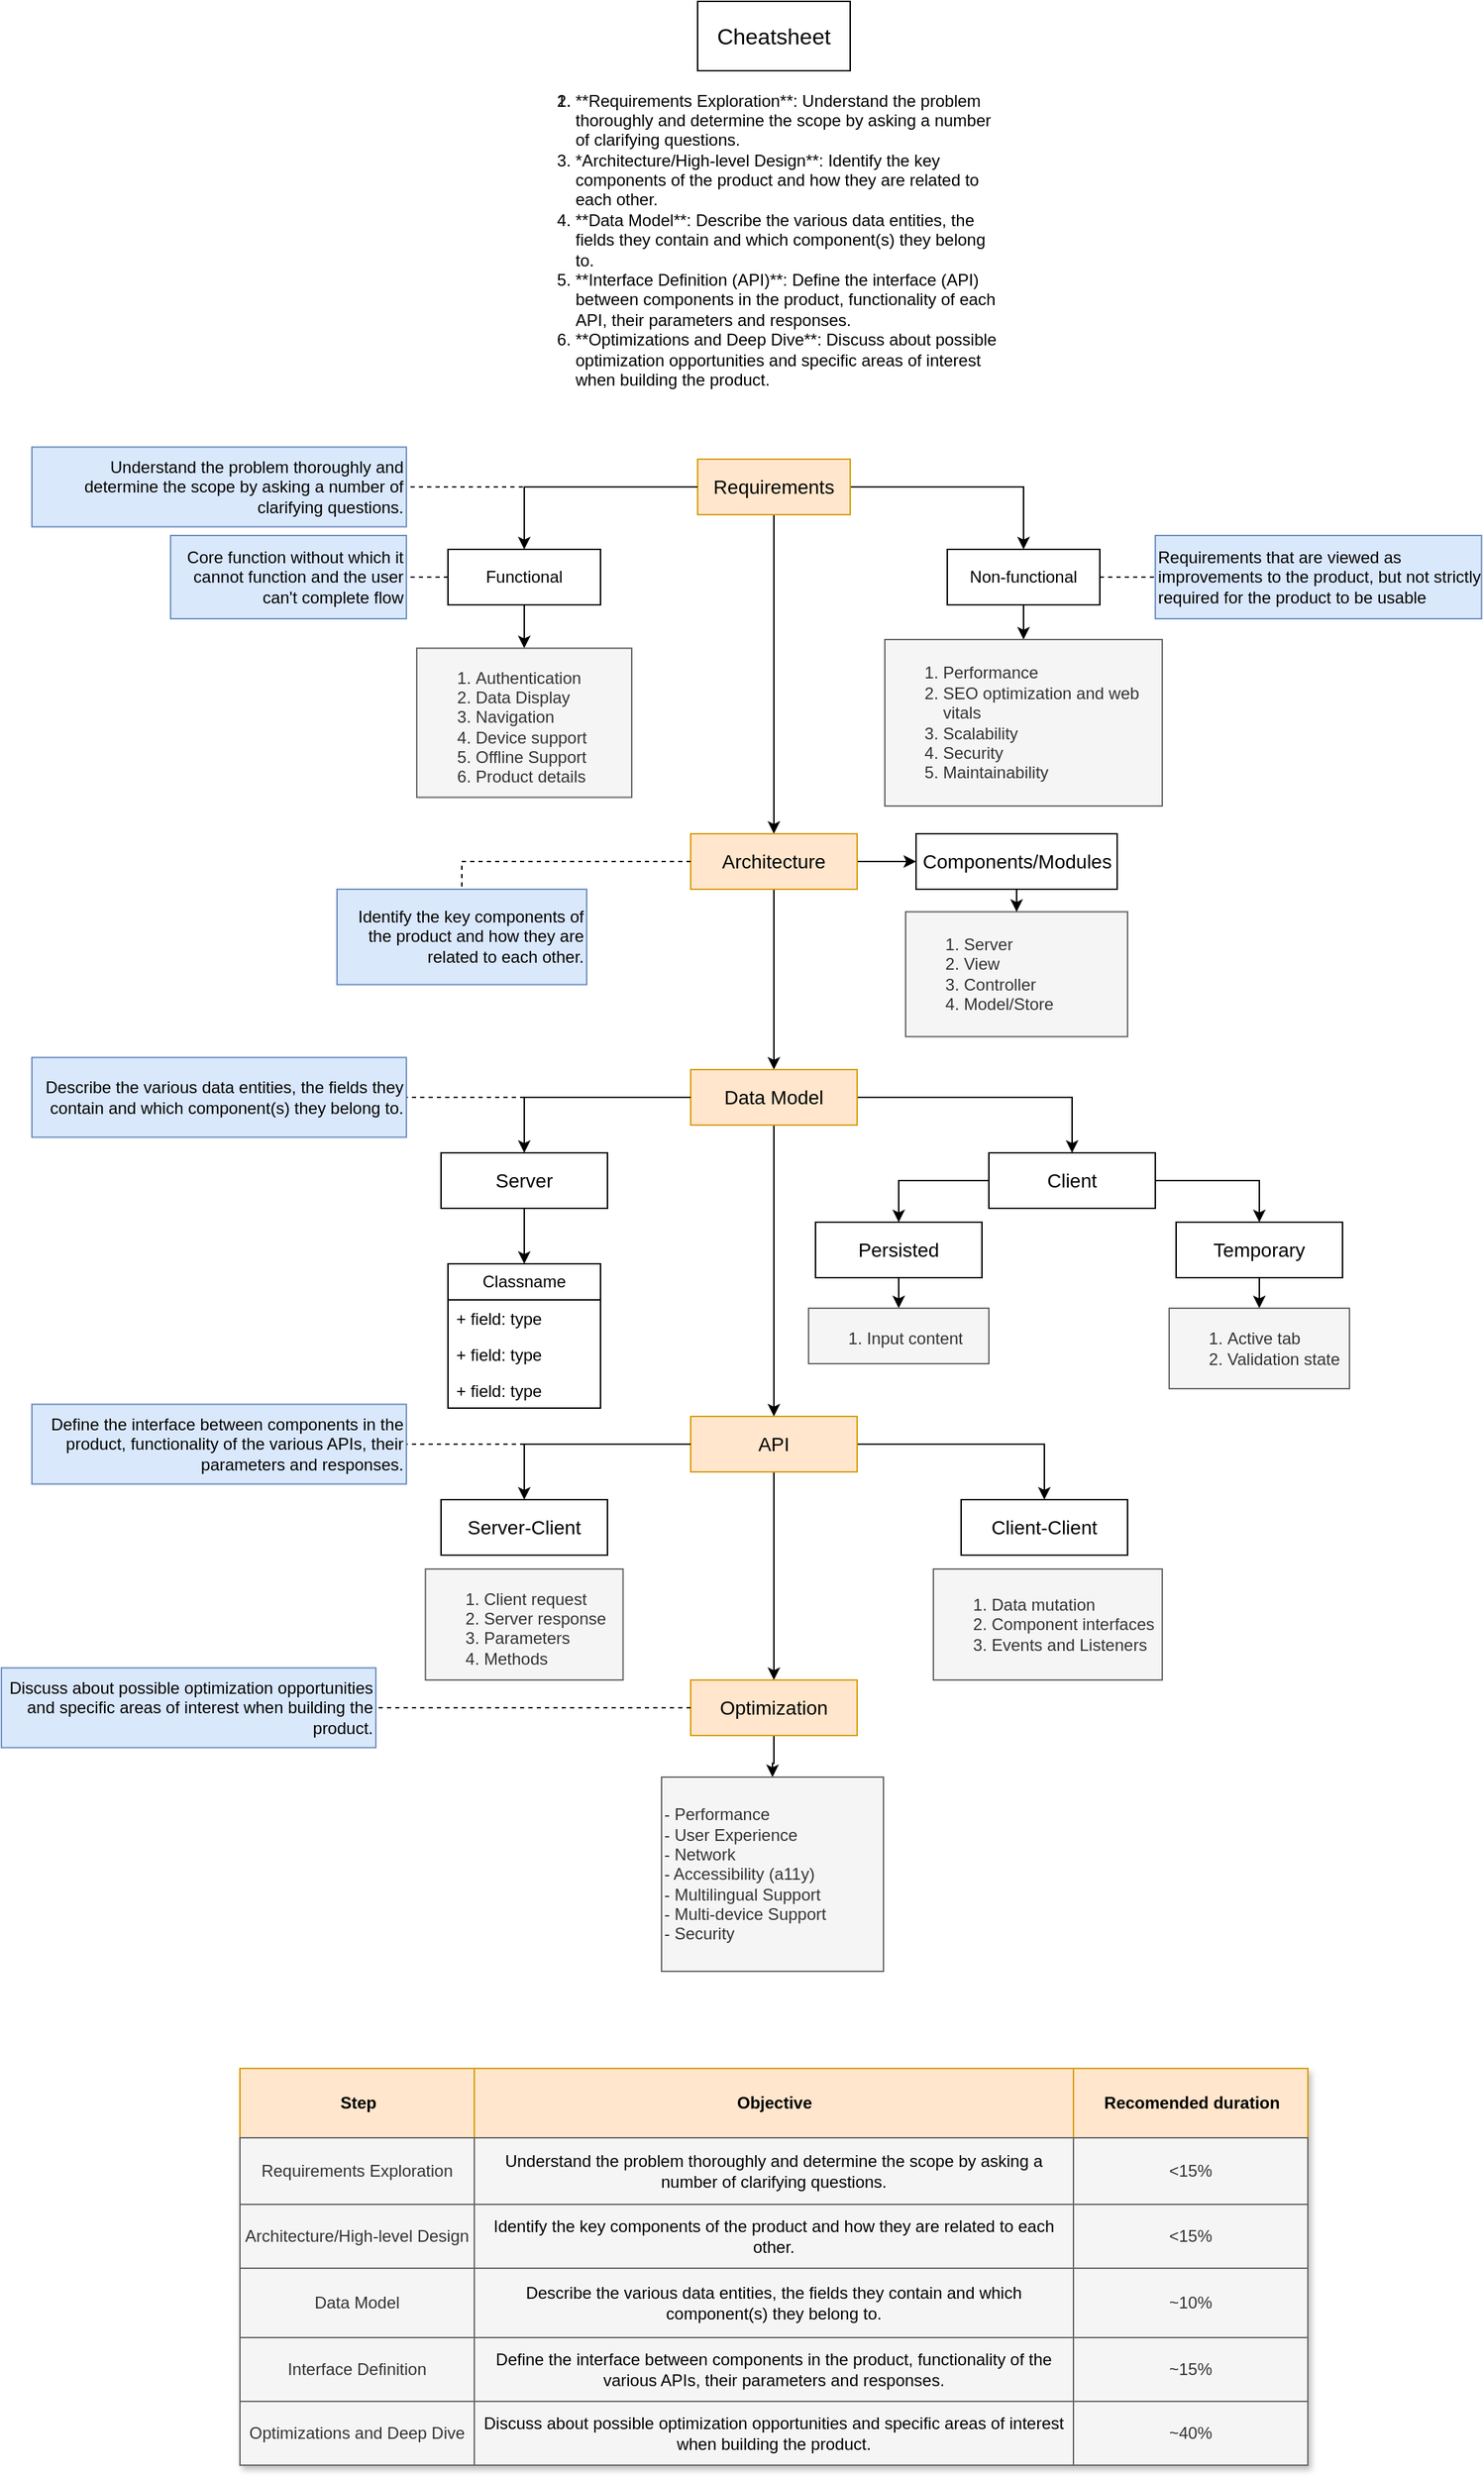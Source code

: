 <mxfile version="24.7.17">
  <diagram name="Page-1" id="-zDqlCvs8vwu8jF6GkFP">
    <mxGraphModel dx="1958" dy="2736" grid="1" gridSize="10" guides="1" tooltips="1" connect="1" arrows="1" fold="1" page="1" pageScale="1" pageWidth="827" pageHeight="1169" math="0" shadow="0">
      <root>
        <mxCell id="0" />
        <mxCell id="1" parent="0" />
        <mxCell id="InbcQs_QMR702Ag8rzXp-1" value="Cheatsheet" style="html=1;whiteSpace=wrap;fontSize=16;" vertex="1" parent="1">
          <mxGeometry x="440" y="-210" width="110" height="50" as="geometry" />
        </mxCell>
        <mxCell id="InbcQs_QMR702Ag8rzXp-44" value="" style="edgeStyle=orthogonalEdgeStyle;rounded=0;orthogonalLoop=1;jettySize=auto;html=1;" edge="1" parent="1" source="InbcQs_QMR702Ag8rzXp-2" target="InbcQs_QMR702Ag8rzXp-43">
          <mxGeometry relative="1" as="geometry" />
        </mxCell>
        <mxCell id="InbcQs_QMR702Ag8rzXp-47" value="" style="edgeStyle=orthogonalEdgeStyle;rounded=0;orthogonalLoop=1;jettySize=auto;html=1;" edge="1" parent="1" source="InbcQs_QMR702Ag8rzXp-2" target="InbcQs_QMR702Ag8rzXp-26">
          <mxGeometry relative="1" as="geometry" />
        </mxCell>
        <mxCell id="InbcQs_QMR702Ag8rzXp-48" value="" style="edgeStyle=orthogonalEdgeStyle;rounded=0;orthogonalLoop=1;jettySize=auto;html=1;" edge="1" parent="1" source="InbcQs_QMR702Ag8rzXp-2" target="InbcQs_QMR702Ag8rzXp-27">
          <mxGeometry relative="1" as="geometry" />
        </mxCell>
        <mxCell id="InbcQs_QMR702Ag8rzXp-2" value="Requirements" style="html=1;whiteSpace=wrap;fontSize=14;fillColor=#ffe6cc;strokeColor=#d79b00;" vertex="1" parent="1">
          <mxGeometry x="440" y="120" width="110" height="40" as="geometry" />
        </mxCell>
        <mxCell id="InbcQs_QMR702Ag8rzXp-52" value="" style="edgeStyle=orthogonalEdgeStyle;rounded=0;orthogonalLoop=1;jettySize=auto;html=1;" edge="1" parent="1" source="InbcQs_QMR702Ag8rzXp-26" target="InbcQs_QMR702Ag8rzXp-39">
          <mxGeometry relative="1" as="geometry" />
        </mxCell>
        <mxCell id="InbcQs_QMR702Ag8rzXp-26" value="Functional" style="html=1;whiteSpace=wrap;fontSize=12;" vertex="1" parent="1">
          <mxGeometry x="260" y="185" width="110" height="40" as="geometry" />
        </mxCell>
        <mxCell id="InbcQs_QMR702Ag8rzXp-53" value="" style="edgeStyle=orthogonalEdgeStyle;rounded=0;orthogonalLoop=1;jettySize=auto;html=1;" edge="1" parent="1" source="InbcQs_QMR702Ag8rzXp-27" target="InbcQs_QMR702Ag8rzXp-40">
          <mxGeometry relative="1" as="geometry" />
        </mxCell>
        <mxCell id="InbcQs_QMR702Ag8rzXp-27" value="Non-functional" style="html=1;whiteSpace=wrap;fontSize=12;" vertex="1" parent="1">
          <mxGeometry x="620" y="185" width="110" height="40" as="geometry" />
        </mxCell>
        <mxCell id="InbcQs_QMR702Ag8rzXp-40" value="&lt;ol&gt;&lt;li&gt;Performance&lt;/li&gt;&lt;li&gt;SEO optimization and web vitals&lt;/li&gt;&lt;li&gt;Scalability&lt;/li&gt;&lt;li&gt;&lt;span style=&quot;background-color: initial;&quot;&gt;Security&lt;/span&gt;&lt;br&gt;&lt;/li&gt;&lt;li&gt;Maintainability&amp;nbsp;&lt;/li&gt;&lt;/ol&gt;" style="text;html=1;whiteSpace=wrap;verticalAlign=middle;overflow=hidden;fillColor=#f5f5f5;fontColor=#333333;strokeColor=#666666;" vertex="1" parent="1">
          <mxGeometry x="575" y="250" width="200" height="120" as="geometry" />
        </mxCell>
        <mxCell id="InbcQs_QMR702Ag8rzXp-41" value="&lt;ol&gt;&lt;li&gt;&lt;li&gt;**Requirements Exploration**: Understand the problem thoroughly and determine the scope by asking a number of clarifying questions.&lt;/li&gt;&lt;li&gt;*Architecture/High-level Design**: Identify the key components of the product and how they are related to each other.&lt;/li&gt;&lt;li&gt;**Data Model**: Describe the various data entities, the fields they contain and which component(s) they belong to.&lt;/li&gt;&lt;li&gt;**Interface Definition (API)**: Define the interface (API) between components in the product, functionality of each API, their parameters and responses.&lt;/li&gt;&lt;li&gt;**Optimizations and Deep Dive**: Discuss about possible optimization opportunities and specific areas of interest when building the product.&lt;/li&gt;&lt;/li&gt;&lt;/ol&gt;" style="text;strokeColor=none;fillColor=none;html=1;whiteSpace=wrap;verticalAlign=middle;overflow=hidden;" vertex="1" parent="1">
          <mxGeometry x="310" y="-160" width="350" height="240" as="geometry" />
        </mxCell>
        <mxCell id="InbcQs_QMR702Ag8rzXp-46" value="" style="edgeStyle=orthogonalEdgeStyle;rounded=0;orthogonalLoop=1;jettySize=auto;html=1;" edge="1" parent="1" source="InbcQs_QMR702Ag8rzXp-43" target="InbcQs_QMR702Ag8rzXp-45">
          <mxGeometry relative="1" as="geometry" />
        </mxCell>
        <mxCell id="InbcQs_QMR702Ag8rzXp-58" value="" style="edgeStyle=orthogonalEdgeStyle;rounded=0;orthogonalLoop=1;jettySize=auto;html=1;" edge="1" parent="1" source="InbcQs_QMR702Ag8rzXp-43" target="InbcQs_QMR702Ag8rzXp-57">
          <mxGeometry relative="1" as="geometry" />
        </mxCell>
        <mxCell id="InbcQs_QMR702Ag8rzXp-43" value="Architecture" style="whiteSpace=wrap;html=1;fontSize=14;fillColor=#ffe6cc;strokeColor=#d79b00;" vertex="1" parent="1">
          <mxGeometry x="435" y="390" width="120" height="40" as="geometry" />
        </mxCell>
        <mxCell id="InbcQs_QMR702Ag8rzXp-56" value="" style="edgeStyle=orthogonalEdgeStyle;rounded=0;orthogonalLoop=1;jettySize=auto;html=1;" edge="1" parent="1" source="InbcQs_QMR702Ag8rzXp-45" target="InbcQs_QMR702Ag8rzXp-51">
          <mxGeometry relative="1" as="geometry" />
        </mxCell>
        <mxCell id="InbcQs_QMR702Ag8rzXp-45" value="Components/Modules" style="whiteSpace=wrap;html=1;fontSize=14;" vertex="1" parent="1">
          <mxGeometry x="597.5" y="390" width="145" height="40" as="geometry" />
        </mxCell>
        <mxCell id="InbcQs_QMR702Ag8rzXp-51" value="&lt;ol&gt;&lt;li&gt;Server&lt;/li&gt;&lt;li&gt;View&lt;/li&gt;&lt;li&gt;Controller&lt;/li&gt;&lt;li&gt;Model/Store&lt;/li&gt;&lt;/ol&gt;" style="text;strokeColor=#666666;fillColor=#f5f5f5;html=1;whiteSpace=wrap;verticalAlign=middle;overflow=hidden;labelBorderColor=none;fontColor=#333333;" vertex="1" parent="1">
          <mxGeometry x="590" y="446.25" width="160" height="90" as="geometry" />
        </mxCell>
        <mxCell id="InbcQs_QMR702Ag8rzXp-81" value="" style="edgeStyle=orthogonalEdgeStyle;rounded=0;orthogonalLoop=1;jettySize=auto;html=1;" edge="1" parent="1" source="InbcQs_QMR702Ag8rzXp-57" target="InbcQs_QMR702Ag8rzXp-80">
          <mxGeometry relative="1" as="geometry" />
        </mxCell>
        <mxCell id="InbcQs_QMR702Ag8rzXp-83" value="" style="edgeStyle=orthogonalEdgeStyle;rounded=0;orthogonalLoop=1;jettySize=auto;html=1;" edge="1" parent="1" source="InbcQs_QMR702Ag8rzXp-57" target="InbcQs_QMR702Ag8rzXp-82">
          <mxGeometry relative="1" as="geometry" />
        </mxCell>
        <mxCell id="InbcQs_QMR702Ag8rzXp-125" value="" style="edgeStyle=orthogonalEdgeStyle;rounded=0;orthogonalLoop=1;jettySize=auto;html=1;" edge="1" parent="1" source="InbcQs_QMR702Ag8rzXp-57" target="InbcQs_QMR702Ag8rzXp-124">
          <mxGeometry relative="1" as="geometry" />
        </mxCell>
        <mxCell id="InbcQs_QMR702Ag8rzXp-57" value="Data Model" style="whiteSpace=wrap;html=1;fontSize=14;fillColor=#ffe6cc;strokeColor=#d79b00;" vertex="1" parent="1">
          <mxGeometry x="435" y="560" width="120" height="40" as="geometry" />
        </mxCell>
        <mxCell id="InbcQs_QMR702Ag8rzXp-62" value="" style="endArrow=none;dashed=1;html=1;rounded=0;exitX=0;exitY=0.5;exitDx=0;exitDy=0;" edge="1" parent="1" source="InbcQs_QMR702Ag8rzXp-2" target="InbcQs_QMR702Ag8rzXp-69">
          <mxGeometry width="50" height="50" relative="1" as="geometry">
            <mxPoint x="20" y="140" as="sourcePoint" />
            <mxPoint x="430" y="140" as="targetPoint" />
          </mxGeometry>
        </mxCell>
        <mxCell id="InbcQs_QMR702Ag8rzXp-69" value="Understand the problem thoroughly and determine the scope by asking a number of clarifying questions." style="html=1;whiteSpace=wrap;align=right;fillColor=#dae8fc;strokeColor=#6c8ebf;" vertex="1" parent="1">
          <mxGeometry x="-40" y="111.25" width="270" height="57.5" as="geometry" />
        </mxCell>
        <mxCell id="InbcQs_QMR702Ag8rzXp-70" value="" style="endArrow=none;dashed=1;html=1;rounded=0;" edge="1" parent="1" target="InbcQs_QMR702Ag8rzXp-71" source="InbcQs_QMR702Ag8rzXp-43">
          <mxGeometry width="50" height="50" relative="1" as="geometry">
            <mxPoint x="420" y="410" as="sourcePoint" />
            <mxPoint x="410" y="410" as="targetPoint" />
            <Array as="points">
              <mxPoint x="270" y="410" />
            </Array>
          </mxGeometry>
        </mxCell>
        <mxCell id="InbcQs_QMR702Ag8rzXp-71" value="Identify the key components of the product and how they are related to each other." style="html=1;whiteSpace=wrap;align=right;fillColor=#dae8fc;strokeColor=#6c8ebf;" vertex="1" parent="1">
          <mxGeometry x="180" y="430" width="180" height="68.75" as="geometry" />
        </mxCell>
        <mxCell id="InbcQs_QMR702Ag8rzXp-72" value="" style="endArrow=none;dashed=1;html=1;rounded=0;" edge="1" parent="1" target="InbcQs_QMR702Ag8rzXp-73" source="InbcQs_QMR702Ag8rzXp-57">
          <mxGeometry width="50" height="50" relative="1" as="geometry">
            <mxPoint x="435" y="580" as="sourcePoint" />
            <mxPoint x="410" y="580" as="targetPoint" />
          </mxGeometry>
        </mxCell>
        <mxCell id="InbcQs_QMR702Ag8rzXp-73" value="Describe the various data entities, the fields they contain and which component(s) they belong to." style="html=1;whiteSpace=wrap;align=right;fillColor=#dae8fc;strokeColor=#6c8ebf;" vertex="1" parent="1">
          <mxGeometry x="-40" y="551.25" width="270" height="57.5" as="geometry" />
        </mxCell>
        <mxCell id="InbcQs_QMR702Ag8rzXp-75" value="&lt;span style=&quot;text-align: center;&quot;&gt;Core function without which it cannot function and the user can&#39;t complete flow&lt;/span&gt;" style="html=1;whiteSpace=wrap;align=right;fillColor=#dae8fc;strokeColor=#6c8ebf;" vertex="1" parent="1">
          <mxGeometry x="60" y="175" width="170" height="60" as="geometry" />
        </mxCell>
        <mxCell id="InbcQs_QMR702Ag8rzXp-76" value="" style="endArrow=none;dashed=1;html=1;rounded=0;" edge="1" parent="1" source="InbcQs_QMR702Ag8rzXp-26" target="InbcQs_QMR702Ag8rzXp-75">
          <mxGeometry width="50" height="50" relative="1" as="geometry">
            <mxPoint x="450" y="150" as="sourcePoint" />
            <mxPoint x="50" y="150" as="targetPoint" />
          </mxGeometry>
        </mxCell>
        <mxCell id="InbcQs_QMR702Ag8rzXp-77" value="&lt;div style=&quot;&quot;&gt;&lt;span style=&quot;background-color: initial;&quot;&gt;Requirements that are viewed as improvements to the product, but not strictly required for the product to be usable&lt;/span&gt;&lt;/div&gt;" style="html=1;whiteSpace=wrap;align=left;fillColor=#dae8fc;strokeColor=#6c8ebf;" vertex="1" parent="1">
          <mxGeometry x="770" y="175" width="235.23" height="60" as="geometry" />
        </mxCell>
        <mxCell id="InbcQs_QMR702Ag8rzXp-78" value="" style="endArrow=none;dashed=1;html=1;rounded=0;" edge="1" parent="1" target="InbcQs_QMR702Ag8rzXp-77" source="InbcQs_QMR702Ag8rzXp-27">
          <mxGeometry width="50" height="50" relative="1" as="geometry">
            <mxPoint x="740.002" y="256.25" as="sourcePoint" />
            <mxPoint x="854.77" y="87.5" as="targetPoint" />
          </mxGeometry>
        </mxCell>
        <mxCell id="InbcQs_QMR702Ag8rzXp-115" value="" style="edgeStyle=orthogonalEdgeStyle;rounded=0;orthogonalLoop=1;jettySize=auto;html=1;" edge="1" parent="1" source="InbcQs_QMR702Ag8rzXp-80" target="InbcQs_QMR702Ag8rzXp-111">
          <mxGeometry relative="1" as="geometry" />
        </mxCell>
        <mxCell id="InbcQs_QMR702Ag8rzXp-80" value="Server" style="whiteSpace=wrap;html=1;fontSize=14;" vertex="1" parent="1">
          <mxGeometry x="255" y="620" width="120" height="40" as="geometry" />
        </mxCell>
        <mxCell id="InbcQs_QMR702Ag8rzXp-117" value="" style="edgeStyle=orthogonalEdgeStyle;rounded=0;orthogonalLoop=1;jettySize=auto;html=1;" edge="1" parent="1" source="InbcQs_QMR702Ag8rzXp-82" target="InbcQs_QMR702Ag8rzXp-116">
          <mxGeometry relative="1" as="geometry" />
        </mxCell>
        <mxCell id="InbcQs_QMR702Ag8rzXp-119" value="" style="edgeStyle=orthogonalEdgeStyle;rounded=0;orthogonalLoop=1;jettySize=auto;html=1;" edge="1" parent="1" source="InbcQs_QMR702Ag8rzXp-82" target="InbcQs_QMR702Ag8rzXp-118">
          <mxGeometry relative="1" as="geometry" />
        </mxCell>
        <mxCell id="InbcQs_QMR702Ag8rzXp-82" value="Client" style="whiteSpace=wrap;html=1;fontSize=14;" vertex="1" parent="1">
          <mxGeometry x="650" y="620" width="120" height="40" as="geometry" />
        </mxCell>
        <mxCell id="InbcQs_QMR702Ag8rzXp-111" value="Classname" style="swimlane;fontStyle=0;childLayout=stackLayout;horizontal=1;startSize=26;fillColor=none;horizontalStack=0;resizeParent=1;resizeParentMax=0;resizeLast=0;collapsible=1;marginBottom=0;whiteSpace=wrap;html=1;" vertex="1" parent="1">
          <mxGeometry x="260" y="700" width="110" height="104" as="geometry" />
        </mxCell>
        <mxCell id="InbcQs_QMR702Ag8rzXp-112" value="+ field: type" style="text;strokeColor=none;fillColor=none;align=left;verticalAlign=top;spacingLeft=4;spacingRight=4;overflow=hidden;rotatable=0;points=[[0,0.5],[1,0.5]];portConstraint=eastwest;whiteSpace=wrap;html=1;" vertex="1" parent="InbcQs_QMR702Ag8rzXp-111">
          <mxGeometry y="26" width="110" height="26" as="geometry" />
        </mxCell>
        <mxCell id="InbcQs_QMR702Ag8rzXp-113" value="+ field: type" style="text;strokeColor=none;fillColor=none;align=left;verticalAlign=top;spacingLeft=4;spacingRight=4;overflow=hidden;rotatable=0;points=[[0,0.5],[1,0.5]];portConstraint=eastwest;whiteSpace=wrap;html=1;" vertex="1" parent="InbcQs_QMR702Ag8rzXp-111">
          <mxGeometry y="52" width="110" height="26" as="geometry" />
        </mxCell>
        <mxCell id="InbcQs_QMR702Ag8rzXp-114" value="+ field: type" style="text;strokeColor=none;fillColor=none;align=left;verticalAlign=top;spacingLeft=4;spacingRight=4;overflow=hidden;rotatable=0;points=[[0,0.5],[1,0.5]];portConstraint=eastwest;whiteSpace=wrap;html=1;" vertex="1" parent="InbcQs_QMR702Ag8rzXp-111">
          <mxGeometry y="78" width="110" height="26" as="geometry" />
        </mxCell>
        <mxCell id="InbcQs_QMR702Ag8rzXp-121" value="" style="edgeStyle=orthogonalEdgeStyle;rounded=0;orthogonalLoop=1;jettySize=auto;html=1;" edge="1" parent="1" source="InbcQs_QMR702Ag8rzXp-116" target="InbcQs_QMR702Ag8rzXp-120">
          <mxGeometry relative="1" as="geometry" />
        </mxCell>
        <mxCell id="InbcQs_QMR702Ag8rzXp-116" value="Persisted" style="whiteSpace=wrap;html=1;fontSize=14;" vertex="1" parent="1">
          <mxGeometry x="525" y="670" width="120" height="40" as="geometry" />
        </mxCell>
        <mxCell id="InbcQs_QMR702Ag8rzXp-123" value="" style="edgeStyle=orthogonalEdgeStyle;rounded=0;orthogonalLoop=1;jettySize=auto;html=1;" edge="1" parent="1" source="InbcQs_QMR702Ag8rzXp-118" target="InbcQs_QMR702Ag8rzXp-122">
          <mxGeometry relative="1" as="geometry" />
        </mxCell>
        <mxCell id="InbcQs_QMR702Ag8rzXp-118" value="Temporary" style="whiteSpace=wrap;html=1;fontSize=14;" vertex="1" parent="1">
          <mxGeometry x="785" y="670" width="120" height="40" as="geometry" />
        </mxCell>
        <mxCell id="InbcQs_QMR702Ag8rzXp-120" value="&lt;ol&gt;&lt;li&gt;Input content&lt;/li&gt;&lt;/ol&gt;" style="text;strokeColor=#666666;fillColor=#f5f5f5;html=1;whiteSpace=wrap;verticalAlign=middle;overflow=hidden;labelBorderColor=none;align=left;fontColor=#333333;" vertex="1" parent="1">
          <mxGeometry x="520" y="732" width="130" height="40" as="geometry" />
        </mxCell>
        <mxCell id="InbcQs_QMR702Ag8rzXp-122" value="&lt;ol&gt;&lt;li&gt;Active tab&lt;/li&gt;&lt;li&gt;Validation state&lt;/li&gt;&lt;/ol&gt;" style="text;strokeColor=#666666;fillColor=#f5f5f5;html=1;whiteSpace=wrap;verticalAlign=middle;overflow=hidden;labelBorderColor=none;align=left;fontColor=#333333;" vertex="1" parent="1">
          <mxGeometry x="780" y="732" width="130" height="58" as="geometry" />
        </mxCell>
        <mxCell id="InbcQs_QMR702Ag8rzXp-128" value="" style="edgeStyle=orthogonalEdgeStyle;rounded=0;orthogonalLoop=1;jettySize=auto;html=1;" edge="1" parent="1" source="InbcQs_QMR702Ag8rzXp-124" target="InbcQs_QMR702Ag8rzXp-127">
          <mxGeometry relative="1" as="geometry" />
        </mxCell>
        <mxCell id="InbcQs_QMR702Ag8rzXp-130" value="" style="edgeStyle=orthogonalEdgeStyle;rounded=0;orthogonalLoop=1;jettySize=auto;html=1;" edge="1" parent="1" source="InbcQs_QMR702Ag8rzXp-124" target="InbcQs_QMR702Ag8rzXp-129">
          <mxGeometry relative="1" as="geometry" />
        </mxCell>
        <mxCell id="InbcQs_QMR702Ag8rzXp-138" value="" style="edgeStyle=orthogonalEdgeStyle;rounded=0;orthogonalLoop=1;jettySize=auto;html=1;" edge="1" parent="1" source="InbcQs_QMR702Ag8rzXp-124" target="InbcQs_QMR702Ag8rzXp-137">
          <mxGeometry relative="1" as="geometry" />
        </mxCell>
        <mxCell id="InbcQs_QMR702Ag8rzXp-124" value="API" style="whiteSpace=wrap;html=1;fontSize=14;fillColor=#ffe6cc;strokeColor=#d79b00;" vertex="1" parent="1">
          <mxGeometry x="435" y="810" width="120" height="40" as="geometry" />
        </mxCell>
        <mxCell id="InbcQs_QMR702Ag8rzXp-127" value="Server-Client" style="whiteSpace=wrap;html=1;fontSize=14;" vertex="1" parent="1">
          <mxGeometry x="255" y="870" width="120" height="40" as="geometry" />
        </mxCell>
        <mxCell id="InbcQs_QMR702Ag8rzXp-129" value="Client-Client" style="whiteSpace=wrap;html=1;fontSize=14;" vertex="1" parent="1">
          <mxGeometry x="630" y="870" width="120" height="40" as="geometry" />
        </mxCell>
        <mxCell id="InbcQs_QMR702Ag8rzXp-39" value="&lt;ol&gt;&lt;li&gt;Authentication&lt;/li&gt;&lt;li&gt;Data Display&lt;/li&gt;&lt;li&gt;Navigation&lt;/li&gt;&lt;li&gt;Device support&lt;/li&gt;&lt;li&gt;Offline Support&lt;/li&gt;&lt;li&gt;Product details&lt;/li&gt;&lt;/ol&gt;" style="text;strokeColor=#666666;fillColor=#f5f5f5;html=1;whiteSpace=wrap;verticalAlign=middle;overflow=hidden;fontColor=#333333;" vertex="1" parent="1">
          <mxGeometry x="237.5" y="256.25" width="155" height="107.5" as="geometry" />
        </mxCell>
        <mxCell id="InbcQs_QMR702Ag8rzXp-131" value="&lt;ol&gt;&lt;li&gt;Client request&lt;/li&gt;&lt;li&gt;Server response&lt;/li&gt;&lt;li&gt;Parameters&lt;/li&gt;&lt;li&gt;Methods&lt;/li&gt;&lt;/ol&gt;" style="text;strokeColor=#666666;fillColor=#f5f5f5;html=1;whiteSpace=wrap;verticalAlign=middle;overflow=hidden;labelBorderColor=none;fontColor=#333333;" vertex="1" parent="1">
          <mxGeometry x="243.75" y="920" width="142.5" height="80" as="geometry" />
        </mxCell>
        <mxCell id="InbcQs_QMR702Ag8rzXp-132" value="&lt;ol&gt;&lt;li&gt;Data mutation&lt;/li&gt;&lt;li&gt;Component interfaces&lt;/li&gt;&lt;li&gt;Events and Listeners&lt;/li&gt;&lt;/ol&gt;" style="text;strokeColor=#666666;fillColor=#f5f5f5;html=1;whiteSpace=wrap;verticalAlign=middle;overflow=hidden;labelBorderColor=none;fontColor=#333333;" vertex="1" parent="1">
          <mxGeometry x="610" y="920" width="165" height="80" as="geometry" />
        </mxCell>
        <mxCell id="InbcQs_QMR702Ag8rzXp-135" value="" style="endArrow=none;dashed=1;html=1;rounded=0;" edge="1" parent="1" target="InbcQs_QMR702Ag8rzXp-136" source="InbcQs_QMR702Ag8rzXp-124">
          <mxGeometry width="50" height="50" relative="1" as="geometry">
            <mxPoint x="435" y="830" as="sourcePoint" />
            <mxPoint x="410" y="830" as="targetPoint" />
          </mxGeometry>
        </mxCell>
        <mxCell id="InbcQs_QMR702Ag8rzXp-136" value="Define the interface between components in the product, functionality of the various APIs, their parameters and responses." style="html=1;whiteSpace=wrap;align=right;fillColor=#dae8fc;strokeColor=#6c8ebf;" vertex="1" parent="1">
          <mxGeometry x="-40" y="801.25" width="270" height="57.5" as="geometry" />
        </mxCell>
        <mxCell id="InbcQs_QMR702Ag8rzXp-140" value="" style="edgeStyle=orthogonalEdgeStyle;rounded=0;orthogonalLoop=1;jettySize=auto;html=1;" edge="1" parent="1" source="InbcQs_QMR702Ag8rzXp-137" target="InbcQs_QMR702Ag8rzXp-139">
          <mxGeometry relative="1" as="geometry" />
        </mxCell>
        <mxCell id="InbcQs_QMR702Ag8rzXp-137" value="Optimization" style="whiteSpace=wrap;html=1;fontSize=14;fillColor=#ffe6cc;strokeColor=#d79b00;" vertex="1" parent="1">
          <mxGeometry x="435" y="1000" width="120" height="40" as="geometry" />
        </mxCell>
        <mxCell id="InbcQs_QMR702Ag8rzXp-139" value="&lt;div&gt;- Performance&lt;/div&gt;&lt;div&gt;- User Experience&lt;/div&gt;&lt;div&gt;- Network&lt;/div&gt;&lt;div&gt;- Accessibility (a11y)&lt;/div&gt;&lt;div&gt;- Multilingual Support&lt;/div&gt;&lt;div&gt;- Multi-device Support&lt;/div&gt;&lt;div&gt;- Security&lt;/div&gt;" style="text;strokeColor=#666666;fillColor=#f5f5f5;html=1;whiteSpace=wrap;verticalAlign=middle;overflow=hidden;labelBorderColor=none;fontColor=#333333;" vertex="1" parent="1">
          <mxGeometry x="414" y="1070" width="160" height="140" as="geometry" />
        </mxCell>
        <mxCell id="InbcQs_QMR702Ag8rzXp-141" value="Assets" style="childLayout=tableLayout;recursiveResize=0;strokeColor=#666666;fillColor=#f5f5f5;shadow=1;fontColor=#333333;" vertex="1" parent="1">
          <mxGeometry x="110" y="1280" width="770" height="286" as="geometry" />
        </mxCell>
        <mxCell id="InbcQs_QMR702Ag8rzXp-142" style="shape=tableRow;horizontal=0;startSize=0;swimlaneHead=0;swimlaneBody=0;top=0;left=0;bottom=0;right=0;dropTarget=0;collapsible=0;recursiveResize=0;expand=0;fontStyle=0;strokeColor=#666666;fillColor=#f5f5f5;fontColor=#333333;" vertex="1" parent="InbcQs_QMR702Ag8rzXp-141">
          <mxGeometry width="770" height="50" as="geometry" />
        </mxCell>
        <mxCell id="InbcQs_QMR702Ag8rzXp-143" value="Step" style="connectable=0;recursiveResize=0;strokeColor=#d79b00;fillColor=#ffe6cc;align=center;fontStyle=1;html=1;" vertex="1" parent="InbcQs_QMR702Ag8rzXp-142">
          <mxGeometry width="169" height="50" as="geometry">
            <mxRectangle width="169" height="50" as="alternateBounds" />
          </mxGeometry>
        </mxCell>
        <mxCell id="InbcQs_QMR702Ag8rzXp-144" value="Objective" style="connectable=0;recursiveResize=0;strokeColor=#d79b00;fillColor=#ffe6cc;align=center;fontStyle=1;html=1;" vertex="1" parent="InbcQs_QMR702Ag8rzXp-142">
          <mxGeometry x="169" width="432" height="50" as="geometry">
            <mxRectangle width="432" height="50" as="alternateBounds" />
          </mxGeometry>
        </mxCell>
        <mxCell id="InbcQs_QMR702Ag8rzXp-145" value="Recomended duration" style="connectable=0;recursiveResize=0;strokeColor=#d79b00;fillColor=#ffe6cc;align=center;fontStyle=1;html=1;" vertex="1" parent="InbcQs_QMR702Ag8rzXp-142">
          <mxGeometry x="601" width="169" height="50" as="geometry">
            <mxRectangle width="169" height="50" as="alternateBounds" />
          </mxGeometry>
        </mxCell>
        <mxCell id="InbcQs_QMR702Ag8rzXp-146" value="" style="shape=tableRow;horizontal=0;startSize=0;swimlaneHead=0;swimlaneBody=0;top=0;left=0;bottom=0;right=0;dropTarget=0;collapsible=0;recursiveResize=0;expand=0;fontStyle=0;strokeColor=#666666;fillColor=#f5f5f5;fontColor=#333333;" vertex="1" parent="InbcQs_QMR702Ag8rzXp-141">
          <mxGeometry y="50" width="770" height="48" as="geometry" />
        </mxCell>
        <mxCell id="InbcQs_QMR702Ag8rzXp-147" value="Requirements Exploration" style="connectable=0;recursiveResize=0;strokeColor=#666666;fillColor=#f5f5f5;align=center;whiteSpace=wrap;html=1;fontColor=#333333;" vertex="1" parent="InbcQs_QMR702Ag8rzXp-146">
          <mxGeometry width="169" height="48" as="geometry">
            <mxRectangle width="169" height="48" as="alternateBounds" />
          </mxGeometry>
        </mxCell>
        <mxCell id="InbcQs_QMR702Ag8rzXp-148" value="&lt;span style=&quot;color: rgb(0, 0, 0); text-align: right;&quot;&gt;Understand the problem thoroughly and determine the scope by asking a number of clarifying questions.&lt;/span&gt;" style="connectable=0;recursiveResize=0;strokeColor=#666666;fillColor=#f5f5f5;align=center;whiteSpace=wrap;html=1;fontColor=#333333;" vertex="1" parent="InbcQs_QMR702Ag8rzXp-146">
          <mxGeometry x="169" width="432" height="48" as="geometry">
            <mxRectangle width="432" height="48" as="alternateBounds" />
          </mxGeometry>
        </mxCell>
        <mxCell id="InbcQs_QMR702Ag8rzXp-149" value="&amp;lt;15%" style="connectable=0;recursiveResize=0;strokeColor=#666666;fillColor=#f5f5f5;align=center;whiteSpace=wrap;html=1;fontColor=#333333;" vertex="1" parent="InbcQs_QMR702Ag8rzXp-146">
          <mxGeometry x="601" width="169" height="48" as="geometry">
            <mxRectangle width="169" height="48" as="alternateBounds" />
          </mxGeometry>
        </mxCell>
        <mxCell id="InbcQs_QMR702Ag8rzXp-150" value="" style="shape=tableRow;horizontal=0;startSize=0;swimlaneHead=0;swimlaneBody=0;top=0;left=0;bottom=0;right=0;dropTarget=0;collapsible=0;recursiveResize=0;expand=0;fontStyle=1;strokeColor=#666666;fillColor=#f5f5f5;fontColor=#333333;" vertex="1" parent="InbcQs_QMR702Ag8rzXp-141">
          <mxGeometry y="98" width="770" height="46" as="geometry" />
        </mxCell>
        <mxCell id="InbcQs_QMR702Ag8rzXp-151" value="Architecture/High-level Design" style="connectable=0;recursiveResize=0;strokeColor=#666666;fillColor=#f5f5f5;whiteSpace=wrap;html=1;fontColor=#333333;" vertex="1" parent="InbcQs_QMR702Ag8rzXp-150">
          <mxGeometry width="169" height="46" as="geometry">
            <mxRectangle width="169" height="46" as="alternateBounds" />
          </mxGeometry>
        </mxCell>
        <mxCell id="InbcQs_QMR702Ag8rzXp-152" value="&lt;span style=&quot;color: rgb(0, 0, 0); text-align: right;&quot;&gt;Identify the key components of the product and how they are related to each other.&lt;/span&gt;" style="connectable=0;recursiveResize=0;strokeColor=#666666;fillColor=#f5f5f5;whiteSpace=wrap;html=1;fontColor=#333333;" vertex="1" parent="InbcQs_QMR702Ag8rzXp-150">
          <mxGeometry x="169" width="432" height="46" as="geometry">
            <mxRectangle width="432" height="46" as="alternateBounds" />
          </mxGeometry>
        </mxCell>
        <mxCell id="InbcQs_QMR702Ag8rzXp-153" value="&amp;lt;15%" style="connectable=0;recursiveResize=0;strokeColor=#666666;fillColor=#f5f5f5;whiteSpace=wrap;html=1;fontColor=#333333;" vertex="1" parent="InbcQs_QMR702Ag8rzXp-150">
          <mxGeometry x="601" width="169" height="46" as="geometry">
            <mxRectangle width="169" height="46" as="alternateBounds" />
          </mxGeometry>
        </mxCell>
        <mxCell id="InbcQs_QMR702Ag8rzXp-154" value="" style="shape=tableRow;horizontal=0;startSize=0;swimlaneHead=0;swimlaneBody=0;top=0;left=0;bottom=0;right=0;dropTarget=0;collapsible=0;recursiveResize=0;expand=0;fontStyle=0;strokeColor=#666666;fillColor=#f5f5f5;fontColor=#333333;" vertex="1" parent="InbcQs_QMR702Ag8rzXp-141">
          <mxGeometry y="144" width="770" height="50" as="geometry" />
        </mxCell>
        <mxCell id="InbcQs_QMR702Ag8rzXp-155" value="Data Model" style="connectable=0;recursiveResize=0;strokeColor=#666666;fillColor=#f5f5f5;fontStyle=0;align=center;whiteSpace=wrap;html=1;fontColor=#333333;" vertex="1" parent="InbcQs_QMR702Ag8rzXp-154">
          <mxGeometry width="169" height="50" as="geometry">
            <mxRectangle width="169" height="50" as="alternateBounds" />
          </mxGeometry>
        </mxCell>
        <mxCell id="InbcQs_QMR702Ag8rzXp-156" value="&lt;span style=&quot;color: rgb(0, 0, 0); text-align: right;&quot;&gt;Describe the various data entities, the fields they contain and which component(s) they belong to.&lt;/span&gt;" style="connectable=0;recursiveResize=0;strokeColor=#666666;fillColor=#f5f5f5;fontStyle=0;align=center;whiteSpace=wrap;html=1;fontColor=#333333;" vertex="1" parent="InbcQs_QMR702Ag8rzXp-154">
          <mxGeometry x="169" width="432" height="50" as="geometry">
            <mxRectangle width="432" height="50" as="alternateBounds" />
          </mxGeometry>
        </mxCell>
        <mxCell id="InbcQs_QMR702Ag8rzXp-157" value="~10%" style="connectable=0;recursiveResize=0;strokeColor=#666666;fillColor=#f5f5f5;fontStyle=0;align=center;whiteSpace=wrap;html=1;fontColor=#333333;" vertex="1" parent="InbcQs_QMR702Ag8rzXp-154">
          <mxGeometry x="601" width="169" height="50" as="geometry">
            <mxRectangle width="169" height="50" as="alternateBounds" />
          </mxGeometry>
        </mxCell>
        <mxCell id="InbcQs_QMR702Ag8rzXp-158" value="" style="shape=tableRow;horizontal=0;startSize=0;swimlaneHead=0;swimlaneBody=0;top=0;left=0;bottom=0;right=0;dropTarget=0;collapsible=0;recursiveResize=0;expand=0;fontStyle=1;strokeColor=#666666;fillColor=#f5f5f5;fontColor=#333333;" vertex="1" parent="InbcQs_QMR702Ag8rzXp-141">
          <mxGeometry y="194" width="770" height="46" as="geometry" />
        </mxCell>
        <mxCell id="InbcQs_QMR702Ag8rzXp-159" value="Interface Definition" style="connectable=0;recursiveResize=0;strokeColor=#666666;fillColor=#f5f5f5;whiteSpace=wrap;html=1;fontColor=#333333;" vertex="1" parent="InbcQs_QMR702Ag8rzXp-158">
          <mxGeometry width="169" height="46" as="geometry">
            <mxRectangle width="169" height="46" as="alternateBounds" />
          </mxGeometry>
        </mxCell>
        <mxCell id="InbcQs_QMR702Ag8rzXp-160" value="&lt;span style=&quot;color: rgb(0, 0, 0); text-align: right;&quot;&gt;Define the interface between components in the product, functionality of the various APIs, their parameters and responses.&lt;/span&gt;" style="connectable=0;recursiveResize=0;strokeColor=#666666;fillColor=#f5f5f5;whiteSpace=wrap;html=1;fontColor=#333333;" vertex="1" parent="InbcQs_QMR702Ag8rzXp-158">
          <mxGeometry x="169" width="432" height="46" as="geometry">
            <mxRectangle width="432" height="46" as="alternateBounds" />
          </mxGeometry>
        </mxCell>
        <mxCell id="InbcQs_QMR702Ag8rzXp-161" value="~15%" style="connectable=0;recursiveResize=0;strokeColor=#666666;fillColor=#f5f5f5;whiteSpace=wrap;html=1;fontColor=#333333;" vertex="1" parent="InbcQs_QMR702Ag8rzXp-158">
          <mxGeometry x="601" width="169" height="46" as="geometry">
            <mxRectangle width="169" height="46" as="alternateBounds" />
          </mxGeometry>
        </mxCell>
        <mxCell id="InbcQs_QMR702Ag8rzXp-162" value="" style="shape=tableRow;horizontal=0;startSize=0;swimlaneHead=0;swimlaneBody=0;top=0;left=0;bottom=0;right=0;dropTarget=0;collapsible=0;recursiveResize=0;expand=0;fontStyle=1;strokeColor=#666666;fillColor=#f5f5f5;fontColor=#333333;" vertex="1" parent="InbcQs_QMR702Ag8rzXp-141">
          <mxGeometry y="240" width="770" height="46" as="geometry" />
        </mxCell>
        <mxCell id="InbcQs_QMR702Ag8rzXp-163" value="Optimizations and Deep Dive" style="connectable=0;recursiveResize=0;strokeColor=#666666;fillColor=#f5f5f5;whiteSpace=wrap;html=1;fontColor=#333333;" vertex="1" parent="InbcQs_QMR702Ag8rzXp-162">
          <mxGeometry width="169" height="46" as="geometry">
            <mxRectangle width="169" height="46" as="alternateBounds" />
          </mxGeometry>
        </mxCell>
        <mxCell id="InbcQs_QMR702Ag8rzXp-164" value="&lt;span style=&quot;color: rgb(0, 0, 0); text-align: right;&quot;&gt;Discuss about possible optimization opportunities and specific areas of interest when building the product.&lt;/span&gt;" style="connectable=0;recursiveResize=0;strokeColor=#666666;fillColor=#f5f5f5;whiteSpace=wrap;html=1;fontColor=#333333;" vertex="1" parent="InbcQs_QMR702Ag8rzXp-162">
          <mxGeometry x="169" width="432" height="46" as="geometry">
            <mxRectangle width="432" height="46" as="alternateBounds" />
          </mxGeometry>
        </mxCell>
        <mxCell id="InbcQs_QMR702Ag8rzXp-165" value="~40%" style="connectable=0;recursiveResize=0;strokeColor=#666666;fillColor=#f5f5f5;whiteSpace=wrap;html=1;fontColor=#333333;" vertex="1" parent="InbcQs_QMR702Ag8rzXp-162">
          <mxGeometry x="601" width="169" height="46" as="geometry">
            <mxRectangle width="169" height="46" as="alternateBounds" />
          </mxGeometry>
        </mxCell>
        <mxCell id="InbcQs_QMR702Ag8rzXp-166" value="" style="endArrow=none;dashed=1;html=1;rounded=0;" edge="1" parent="1" target="InbcQs_QMR702Ag8rzXp-167" source="InbcQs_QMR702Ag8rzXp-137">
          <mxGeometry width="50" height="50" relative="1" as="geometry">
            <mxPoint x="413" y="1020" as="sourcePoint" />
            <mxPoint x="388" y="1020" as="targetPoint" />
          </mxGeometry>
        </mxCell>
        <mxCell id="InbcQs_QMR702Ag8rzXp-167" value="Discuss about possible optimization opportunities and specific areas of interest when building the product." style="html=1;whiteSpace=wrap;align=right;fillColor=#dae8fc;strokeColor=#6c8ebf;" vertex="1" parent="1">
          <mxGeometry x="-62" y="991.25" width="270" height="57.5" as="geometry" />
        </mxCell>
      </root>
    </mxGraphModel>
  </diagram>
</mxfile>
